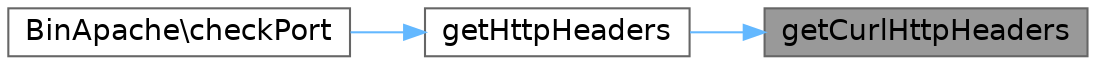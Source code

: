 digraph "getCurlHttpHeaders"
{
 // LATEX_PDF_SIZE
  bgcolor="transparent";
  edge [fontname=Helvetica,fontsize=14,labelfontname=Helvetica,labelfontsize=14];
  node [fontname=Helvetica,fontsize=14,shape=box,height=0.2,width=0.4];
  rankdir="RL";
  Node1 [id="Node000001",label="getCurlHttpHeaders",height=0.2,width=0.4,color="gray40", fillcolor="grey60", style="filled", fontcolor="black",tooltip=" "];
  Node1 -> Node2 [id="edge1_Node000001_Node000002",dir="back",color="steelblue1",style="solid",tooltip=" "];
  Node2 [id="Node000002",label="getHttpHeaders",height=0.2,width=0.4,color="grey40", fillcolor="white", style="filled",URL="$d6/de4/classUtil.html#a50eda2085ef0baf6a405786fb0eb1d79",tooltip=" "];
  Node2 -> Node3 [id="edge2_Node000002_Node000003",dir="back",color="steelblue1",style="solid",tooltip=" "];
  Node3 [id="Node000003",label="BinApache\\checkPort",height=0.2,width=0.4,color="grey40", fillcolor="white", style="filled",URL="$d9/d6c/classBinApache.html#a9ca47e4a3418f9f2dac524e6bea34391",tooltip=" "];
}

